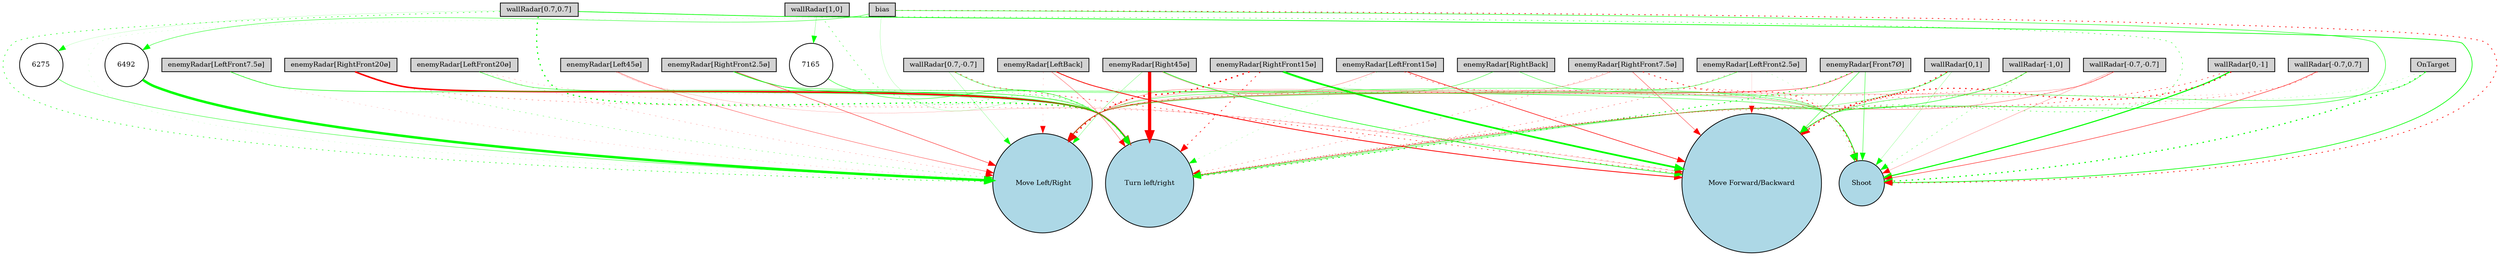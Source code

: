 digraph {
	node [fontsize=9 height=0.2 shape=circle width=0.2]
	"wallRadar[1,0]" [fillcolor=lightgray shape=box style=filled]
	"wallRadar[0,1]" [fillcolor=lightgray shape=box style=filled]
	"wallRadar[-1,0]" [fillcolor=lightgray shape=box style=filled]
	"wallRadar[0,-1]" [fillcolor=lightgray shape=box style=filled]
	"wallRadar[0.7,0.7]" [fillcolor=lightgray shape=box style=filled]
	"wallRadar[-0.7,0.7]" [fillcolor=lightgray shape=box style=filled]
	"wallRadar[-0.7,-0.7]" [fillcolor=lightgray shape=box style=filled]
	"wallRadar[0.7,-0.7]" [fillcolor=lightgray shape=box style=filled]
	"enemyRadar[RightBack]" [fillcolor=lightgray shape=box style=filled]
	"enemyRadar[LeftBack]" [fillcolor=lightgray shape=box style=filled]
	"enemyRadar[Right45ø]" [fillcolor=lightgray shape=box style=filled]
	"enemyRadar[Left45ø]" [fillcolor=lightgray shape=box style=filled]
	"enemyRadar[RightFront20ø]" [fillcolor=lightgray shape=box style=filled]
	"enemyRadar[LeftFront20ø]" [fillcolor=lightgray shape=box style=filled]
	"enemyRadar[RightFront15ø]" [fillcolor=lightgray shape=box style=filled]
	"enemyRadar[LeftFront15ø]" [fillcolor=lightgray shape=box style=filled]
	"enemyRadar[RightFront7.5ø]" [fillcolor=lightgray shape=box style=filled]
	"enemyRadar[LeftFront7.5ø]" [fillcolor=lightgray shape=box style=filled]
	"enemyRadar[RightFront2.5ø]" [fillcolor=lightgray shape=box style=filled]
	"enemyRadar[LeftFront2.5ø]" [fillcolor=lightgray shape=box style=filled]
	"enemyRadar[Front7Ø]" [fillcolor=lightgray shape=box style=filled]
	OnTarget [fillcolor=lightgray shape=box style=filled]
	bias [fillcolor=lightgray shape=box style=filled]
	Shoot [fillcolor=lightblue style=filled]
	"Move Forward/Backward" [fillcolor=lightblue style=filled]
	" Move Left/Right" [fillcolor=lightblue style=filled]
	"Turn left/right" [fillcolor=lightblue style=filled]
	6275 [fillcolor=white style=filled]
	6492 [fillcolor=white style=filled]
	7165 [fillcolor=white style=filled]
	"wallRadar[1,0]" -> "Turn left/right" [color=green penwidth=0.4815919106606127 style=dotted]
	"wallRadar[0,1]" -> Shoot [color=green penwidth=0.20573522385584087 style=solid]
	"wallRadar[0,1]" -> "Move Forward/Backward" [color=red penwidth=1.4641580311718347 style=dotted]
	"wallRadar[0,1]" -> " Move Left/Right" [color=green penwidth=0.32448636751000437 style=solid]
	"wallRadar[0,1]" -> "Turn left/right" [color=green penwidth=0.3511231231205262 style=solid]
	"wallRadar[-1,0]" -> Shoot [color=green penwidth=0.37401324099504096 style=dotted]
	"wallRadar[-1,0]" -> "Move Forward/Backward" [color=red penwidth=0.4549153568951909 style=dotted]
	"wallRadar[-1,0]" -> " Move Left/Right" [color=red penwidth=0.44691035467023543 style=dotted]
	"wallRadar[-1,0]" -> "Turn left/right" [color=green penwidth=0.6201164169759914 style=solid]
	"wallRadar[0,-1]" -> Shoot [color=green penwidth=1.3932560003419954 style=solid]
	"wallRadar[0,-1]" -> "Move Forward/Backward" [color=red penwidth=1.3305821845251136 style=dotted]
	"wallRadar[0,-1]" -> "Turn left/right" [color=red penwidth=0.6411376780590512 style=dotted]
	"wallRadar[0.7,0.7]" -> Shoot [color=green penwidth=0.8729715687825249 style=solid]
	"wallRadar[0.7,0.7]" -> "Move Forward/Backward" [color=green penwidth=0.5359152683026089 style=dotted]
	"wallRadar[0.7,0.7]" -> " Move Left/Right" [color=green penwidth=0.6875130794210041 style=dotted]
	"wallRadar[0.7,0.7]" -> "Turn left/right" [color=green penwidth=1.484928792545452 style=dotted]
	"wallRadar[-0.7,0.7]" -> Shoot [color=red penwidth=0.5700720389690701 style=solid]
	"wallRadar[-0.7,0.7]" -> "Move Forward/Backward" [color=red penwidth=0.17687783432033205 style=dotted]
	"wallRadar[-0.7,0.7]" -> "Turn left/right" [color=red penwidth=0.395881020877486 style=dotted]
	"wallRadar[-0.7,-0.7]" -> Shoot [color=red penwidth=0.22606515162534305 style=solid]
	"wallRadar[-0.7,-0.7]" -> "Move Forward/Backward" [color=red penwidth=0.25267203727682314 style=dotted]
	"wallRadar[-0.7,-0.7]" -> " Move Left/Right" [color=red penwidth=0.22303216593208336 style=solid]
	"wallRadar[0.7,-0.7]" -> Shoot [color=green penwidth=0.43912849856225533 style=solid]
	"wallRadar[0.7,-0.7]" -> "Move Forward/Backward" [color=red penwidth=0.6704596958605759 style=dotted]
	"wallRadar[0.7,-0.7]" -> " Move Left/Right" [color=green penwidth=0.2092097255302779 style=solid]
	"wallRadar[0.7,-0.7]" -> "Turn left/right" [color=green penwidth=0.3030830077678178 style=dotted]
	"enemyRadar[RightBack]" -> Shoot [color=green penwidth=0.44833679896821277 style=solid]
	"enemyRadar[RightBack]" -> " Move Left/Right" [color=green penwidth=0.45070349406253596 style=solid]
	"enemyRadar[LeftBack]" -> Shoot [color=green penwidth=0.19394769751941615 style=dotted]
	"enemyRadar[LeftBack]" -> "Move Forward/Backward" [color=red penwidth=1.0404043404918248 style=solid]
	"enemyRadar[LeftBack]" -> " Move Left/Right" [color=red penwidth=0.15630532446128254 style=dotted]
	"enemyRadar[LeftBack]" -> "Turn left/right" [color=red penwidth=0.34120736234773685 style=solid]
	"enemyRadar[Right45ø]" -> Shoot [color=red penwidth=0.2688050645051828 style=solid]
	"enemyRadar[Right45ø]" -> "Move Forward/Backward" [color=green penwidth=0.7808238975795901 style=solid]
	"enemyRadar[Right45ø]" -> " Move Left/Right" [color=green penwidth=0.2753859319493527 style=solid]
	"enemyRadar[Right45ø]" -> "Turn left/right" [color=red penwidth=4.3293674864108045 style=solid]
	"enemyRadar[Left45ø]" -> "Move Forward/Backward" [color=red penwidth=0.14868976804801487 style=solid]
	"enemyRadar[Left45ø]" -> " Move Left/Right" [color=red penwidth=0.38372650496722116 style=solid]
	"enemyRadar[Left45ø]" -> "Turn left/right" [color=red penwidth=0.17622499848240647 style=dotted]
	"enemyRadar[RightFront20ø]" -> "Move Forward/Backward" [color=red penwidth=0.3326905471917077 style=dotted]
	"enemyRadar[RightFront20ø]" -> " Move Left/Right" [color=green penwidth=0.3362973427833576 style=dotted]
	"enemyRadar[RightFront20ø]" -> "Turn left/right" [color=red penwidth=2.017050164803975 style=solid]
	"enemyRadar[LeftFront20ø]" -> "Move Forward/Backward" [color=red penwidth=0.18165155354331072 style=dotted]
	"enemyRadar[LeftFront20ø]" -> " Move Left/Right" [color=red penwidth=0.20845773265767237 style=dotted]
	"enemyRadar[LeftFront20ø]" -> "Turn left/right" [color=green penwidth=0.556808163300564 style=solid]
	"enemyRadar[RightFront15ø]" -> Shoot [color=green penwidth=0.24819338918673234 style=solid]
	"enemyRadar[RightFront15ø]" -> "Move Forward/Backward" [color=green penwidth=2.326423457477154 style=solid]
	"enemyRadar[RightFront15ø]" -> " Move Left/Right" [color=red penwidth=1.8131450124805732 style=dotted]
	"enemyRadar[RightFront15ø]" -> "Turn left/right" [color=red penwidth=0.8660805755451135 style=dotted]
	"enemyRadar[LeftFront15ø]" -> Shoot [color=red penwidth=0.5847601045890066 style=dotted]
	"enemyRadar[LeftFront15ø]" -> "Move Forward/Backward" [color=red penwidth=0.7493880034703372 style=solid]
	"enemyRadar[LeftFront15ø]" -> " Move Left/Right" [color=red penwidth=0.28666738405533465 style=solid]
	"enemyRadar[LeftFront15ø]" -> "Turn left/right" [color=green penwidth=0.19154004356542392 style=dotted]
	"enemyRadar[RightFront7.5ø]" -> Shoot [color=red penwidth=0.9249499381772575 style=dotted]
	"enemyRadar[RightFront7.5ø]" -> " Move Left/Right" [color=red penwidth=0.21819760959815443 style=solid]
	"enemyRadar[RightFront7.5ø]" -> "Turn left/right" [color=red penwidth=0.32703260749019725 style=dotted]
	"enemyRadar[LeftFront7.5ø]" -> " Move Left/Right" [color=red penwidth=0.13902473114934533 style=dotted]
	"enemyRadar[LeftFront7.5ø]" -> "Turn left/right" [color=green penwidth=0.7112875472966662 style=solid]
	"enemyRadar[RightFront2.5ø]" -> Shoot [color=green penwidth=0.49995346459591317 style=solid]
	"enemyRadar[RightFront2.5ø]" -> " Move Left/Right" [color=red penwidth=0.5049702833766547 style=solid]
	"enemyRadar[RightFront2.5ø]" -> "Turn left/right" [color=green penwidth=0.633094880915322 style=solid]
	"enemyRadar[LeftFront2.5ø]" -> Shoot [color=green penwidth=0.16954302423291762 style=dotted]
	"enemyRadar[LeftFront2.5ø]" -> "Move Forward/Backward" [color=red penwidth=0.10203775172225263 style=solid]
	"enemyRadar[LeftFront2.5ø]" -> " Move Left/Right" [color=green penwidth=0.4806459467415314 style=solid]
	"enemyRadar[LeftFront2.5ø]" -> "Turn left/right" [color=red penwidth=0.3743597157892584 style=dotted]
	"enemyRadar[Front7Ø]" -> Shoot [color=green penwidth=0.48482626101828563 style=solid]
	"enemyRadar[Front7Ø]" -> "Move Forward/Backward" [color=green penwidth=0.5285877344080426 style=solid]
	"enemyRadar[Front7Ø]" -> " Move Left/Right" [color=red penwidth=0.5048300255525051 style=solid]
	"enemyRadar[Front7Ø]" -> "Turn left/right" [color=green penwidth=1.070593312875453 style=dotted]
	OnTarget -> Shoot [color=green penwidth=1.450656945188252 style=dotted]
	OnTarget -> "Move Forward/Backward" [color=green penwidth=0.46328410985788004 style=solid]
	OnTarget -> "Turn left/right" [color=green penwidth=0.201129397372786 style=dotted]
	bias -> Shoot [color=red penwidth=0.8952289884272585 style=dotted]
	bias -> "Move Forward/Backward" [color=green penwidth=0.6121150025439898 style=solid]
	bias -> " Move Left/Right" [color=green penwidth=0.10772999512246934 style=dotted]
	bias -> "Turn left/right" [color=green penwidth=0.16697884297624804 style=solid]
	"enemyRadar[RightFront7.5ø]" -> "Move Forward/Backward" [color=red penwidth=0.4214216082691504 style=solid]
	"wallRadar[-0.7,-0.7]" -> "Turn left/right" [color=red penwidth=0.34357356286123886 style=solid]
	"wallRadar[0.7,0.7]" -> 6275 [color=green penwidth=0.13090222691983044 style=solid]
	6275 -> " Move Left/Right" [color=green penwidth=0.4848687433655897 style=solid]
	bias -> 6492 [color=green penwidth=0.5064060479720894 style=solid]
	6492 -> " Move Left/Right" [color=green penwidth=3.3021667571686324 style=solid]
	"wallRadar[1,0]" -> 7165 [color=green penwidth=0.2711673539541963 style=solid]
	7165 -> "Turn left/right" [color=green penwidth=0.561276280950292 style=solid]
}
